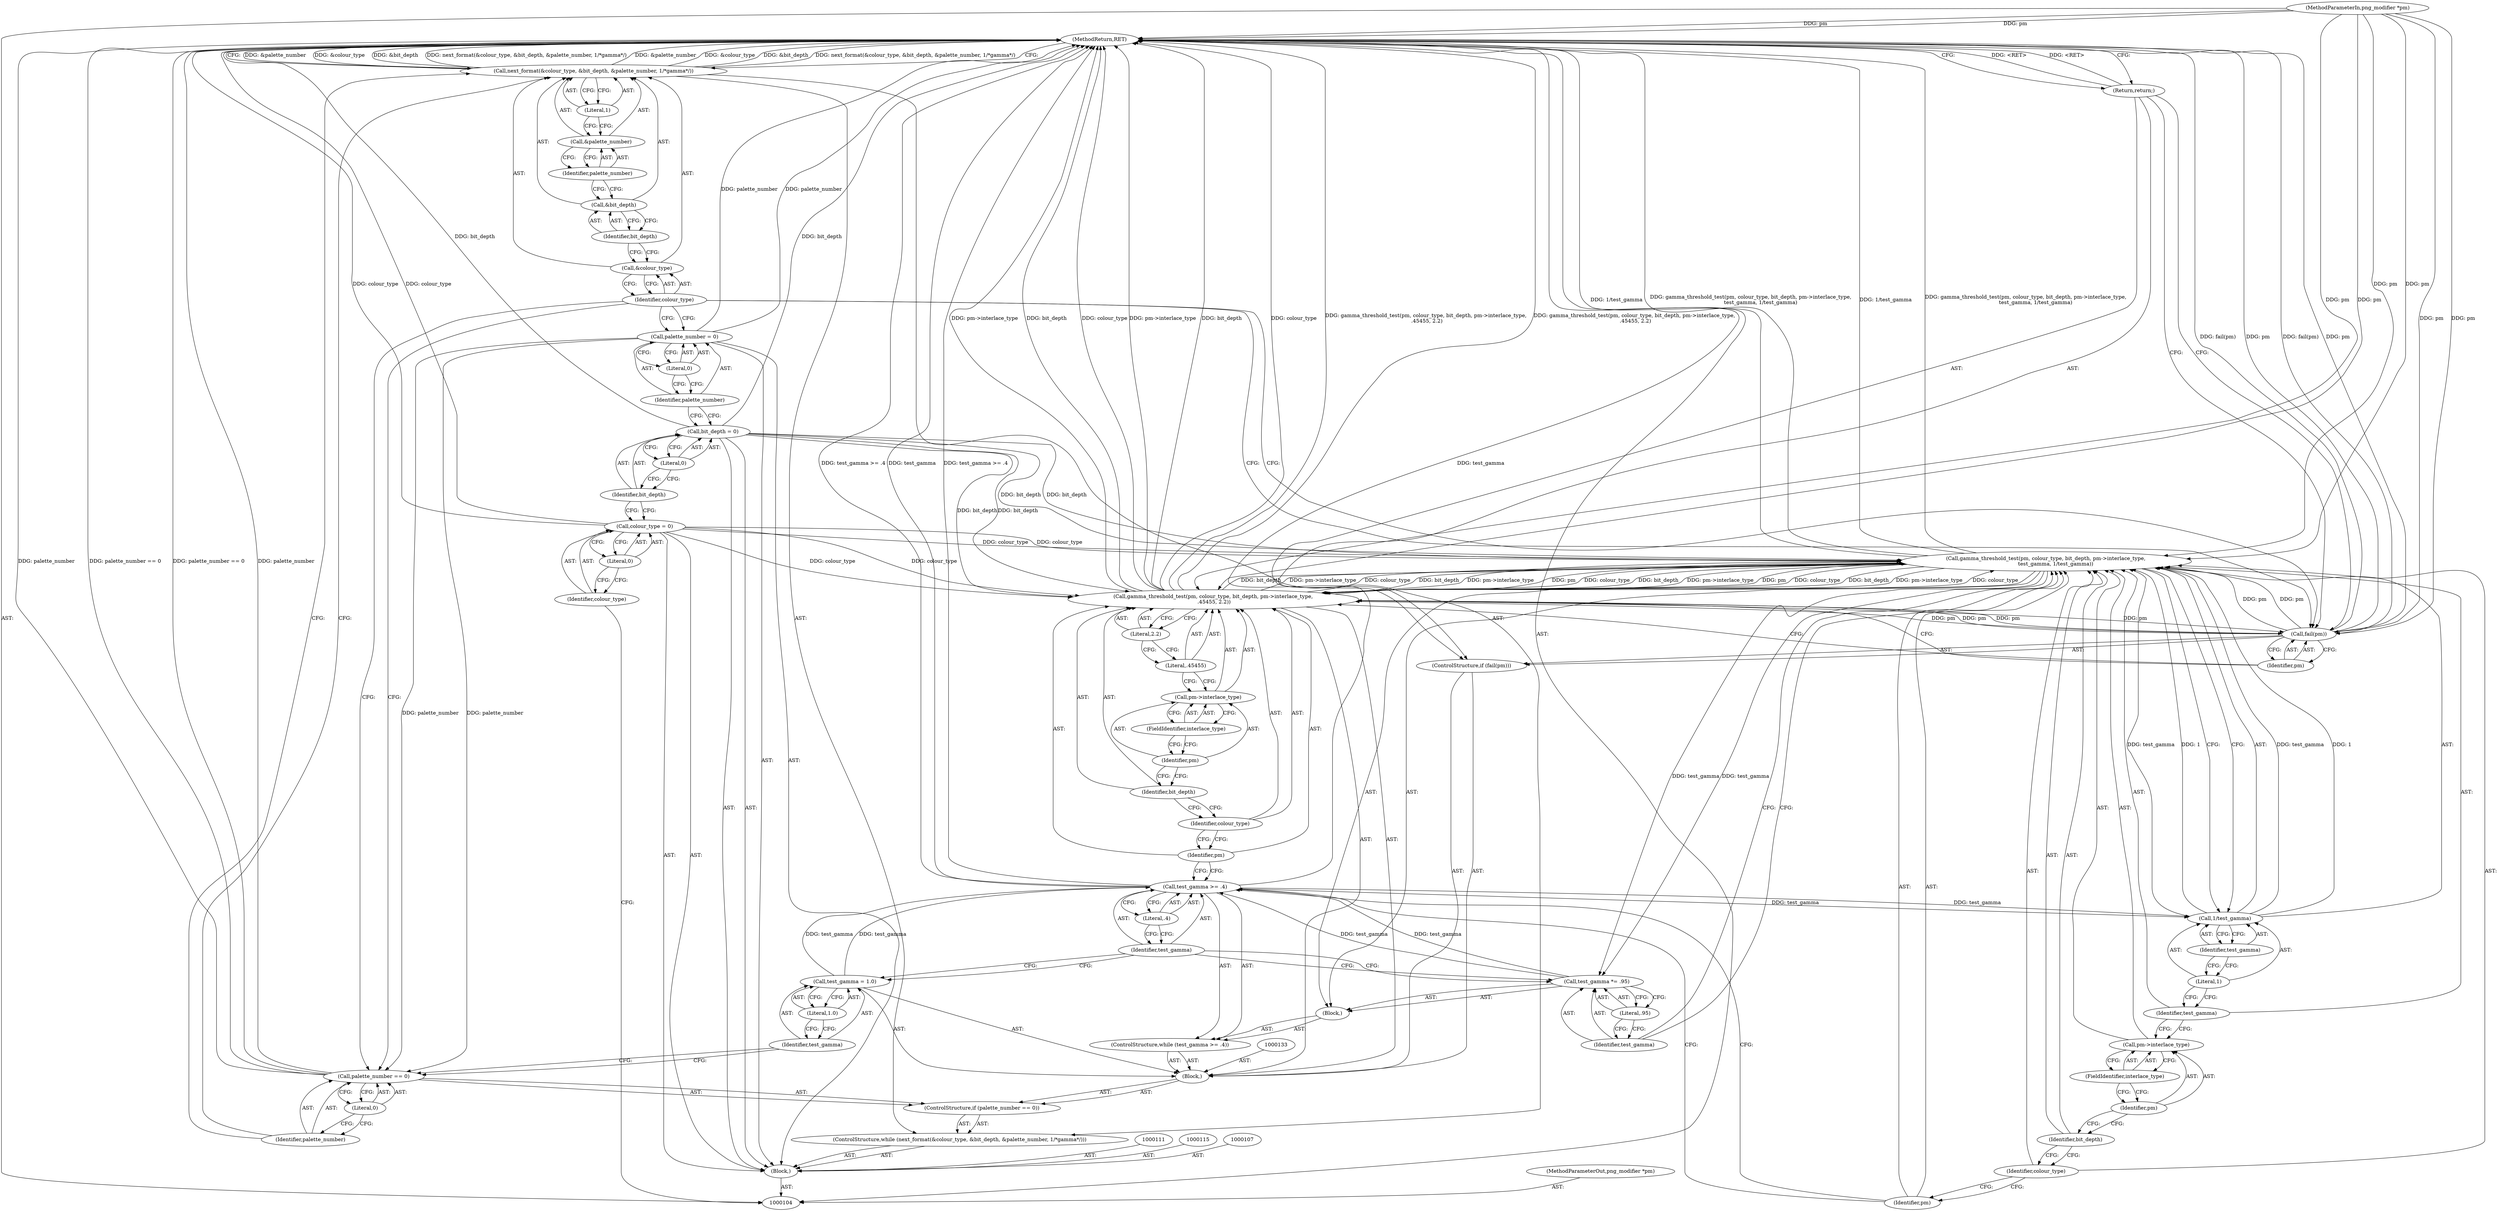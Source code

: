digraph "1_Android_9d4853418ab2f754c2b63e091c29c5529b8b86ca_116" {
"1000169" [label="(MethodReturn,RET)"];
"1000105" [label="(MethodParameterIn,png_modifier *pm)"];
"1000231" [label="(MethodParameterOut,png_modifier *pm)"];
"1000120" [label="(Call,next_format(&colour_type, &bit_depth, &palette_number, 1/*gamma*/))"];
"1000121" [label="(Call,&colour_type)"];
"1000122" [label="(Identifier,colour_type)"];
"1000119" [label="(ControlStructure,while (next_format(&colour_type, &bit_depth, &palette_number, 1/*gamma*/)))"];
"1000123" [label="(Call,&bit_depth)"];
"1000124" [label="(Identifier,bit_depth)"];
"1000125" [label="(Call,&palette_number)"];
"1000126" [label="(Identifier,palette_number)"];
"1000127" [label="(Literal,1)"];
"1000129" [label="(Call,palette_number == 0)"];
"1000130" [label="(Identifier,palette_number)"];
"1000131" [label="(Literal,0)"];
"1000128" [label="(ControlStructure,if (palette_number == 0))"];
"1000134" [label="(Call,test_gamma = 1.0)"];
"1000135" [label="(Identifier,test_gamma)"];
"1000136" [label="(Literal,1.0)"];
"1000132" [label="(Block,)"];
"1000138" [label="(Call,test_gamma >= .4)"];
"1000139" [label="(Identifier,test_gamma)"];
"1000140" [label="(Literal,.4)"];
"1000137" [label="(ControlStructure,while (test_gamma >= .4))"];
"1000141" [label="(Block,)"];
"1000106" [label="(Block,)"];
"1000143" [label="(Identifier,pm)"];
"1000144" [label="(Identifier,colour_type)"];
"1000145" [label="(Identifier,bit_depth)"];
"1000146" [label="(Call,pm->interlace_type)"];
"1000147" [label="(Identifier,pm)"];
"1000148" [label="(FieldIdentifier,interlace_type)"];
"1000142" [label="(Call,gamma_threshold_test(pm, colour_type, bit_depth, pm->interlace_type,\n            test_gamma, 1/test_gamma))"];
"1000149" [label="(Identifier,test_gamma)"];
"1000150" [label="(Call,1/test_gamma)"];
"1000151" [label="(Literal,1)"];
"1000152" [label="(Identifier,test_gamma)"];
"1000155" [label="(Literal,.95)"];
"1000153" [label="(Call,test_gamma *= .95)"];
"1000154" [label="(Identifier,test_gamma)"];
"1000157" [label="(Identifier,pm)"];
"1000158" [label="(Identifier,colour_type)"];
"1000159" [label="(Identifier,bit_depth)"];
"1000160" [label="(Call,pm->interlace_type)"];
"1000161" [label="(Identifier,pm)"];
"1000162" [label="(FieldIdentifier,interlace_type)"];
"1000156" [label="(Call,gamma_threshold_test(pm, colour_type, bit_depth, pm->interlace_type,\n .45455, 2.2))"];
"1000163" [label="(Literal,.45455)"];
"1000164" [label="(Literal,2.2)"];
"1000108" [label="(Call,colour_type = 0)"];
"1000109" [label="(Identifier,colour_type)"];
"1000110" [label="(Literal,0)"];
"1000165" [label="(ControlStructure,if (fail(pm)))"];
"1000167" [label="(Identifier,pm)"];
"1000166" [label="(Call,fail(pm))"];
"1000168" [label="(Return,return;)"];
"1000112" [label="(Call,bit_depth = 0)"];
"1000113" [label="(Identifier,bit_depth)"];
"1000114" [label="(Literal,0)"];
"1000116" [label="(Call,palette_number = 0)"];
"1000117" [label="(Identifier,palette_number)"];
"1000118" [label="(Literal,0)"];
"1000169" -> "1000104"  [label="AST: "];
"1000169" -> "1000168"  [label="CFG: "];
"1000169" -> "1000120"  [label="CFG: "];
"1000129" -> "1000169"  [label="DDG: palette_number"];
"1000129" -> "1000169"  [label="DDG: palette_number == 0"];
"1000142" -> "1000169"  [label="DDG: gamma_threshold_test(pm, colour_type, bit_depth, pm->interlace_type,\n            test_gamma, 1/test_gamma)"];
"1000142" -> "1000169"  [label="DDG: 1/test_gamma"];
"1000120" -> "1000169"  [label="DDG: &palette_number"];
"1000120" -> "1000169"  [label="DDG: &colour_type"];
"1000120" -> "1000169"  [label="DDG: &bit_depth"];
"1000120" -> "1000169"  [label="DDG: next_format(&colour_type, &bit_depth, &palette_number, 1/*gamma*/)"];
"1000105" -> "1000169"  [label="DDG: pm"];
"1000156" -> "1000169"  [label="DDG: pm->interlace_type"];
"1000156" -> "1000169"  [label="DDG: bit_depth"];
"1000156" -> "1000169"  [label="DDG: colour_type"];
"1000156" -> "1000169"  [label="DDG: gamma_threshold_test(pm, colour_type, bit_depth, pm->interlace_type,\n .45455, 2.2)"];
"1000166" -> "1000169"  [label="DDG: fail(pm)"];
"1000166" -> "1000169"  [label="DDG: pm"];
"1000108" -> "1000169"  [label="DDG: colour_type"];
"1000116" -> "1000169"  [label="DDG: palette_number"];
"1000138" -> "1000169"  [label="DDG: test_gamma"];
"1000138" -> "1000169"  [label="DDG: test_gamma >= .4"];
"1000112" -> "1000169"  [label="DDG: bit_depth"];
"1000168" -> "1000169"  [label="DDG: <RET>"];
"1000105" -> "1000104"  [label="AST: "];
"1000105" -> "1000169"  [label="DDG: pm"];
"1000105" -> "1000142"  [label="DDG: pm"];
"1000105" -> "1000156"  [label="DDG: pm"];
"1000105" -> "1000166"  [label="DDG: pm"];
"1000231" -> "1000104"  [label="AST: "];
"1000120" -> "1000119"  [label="AST: "];
"1000120" -> "1000127"  [label="CFG: "];
"1000121" -> "1000120"  [label="AST: "];
"1000123" -> "1000120"  [label="AST: "];
"1000125" -> "1000120"  [label="AST: "];
"1000127" -> "1000120"  [label="AST: "];
"1000130" -> "1000120"  [label="CFG: "];
"1000169" -> "1000120"  [label="CFG: "];
"1000120" -> "1000169"  [label="DDG: &palette_number"];
"1000120" -> "1000169"  [label="DDG: &colour_type"];
"1000120" -> "1000169"  [label="DDG: &bit_depth"];
"1000120" -> "1000169"  [label="DDG: next_format(&colour_type, &bit_depth, &palette_number, 1/*gamma*/)"];
"1000121" -> "1000120"  [label="AST: "];
"1000121" -> "1000122"  [label="CFG: "];
"1000122" -> "1000121"  [label="AST: "];
"1000124" -> "1000121"  [label="CFG: "];
"1000122" -> "1000121"  [label="AST: "];
"1000122" -> "1000166"  [label="CFG: "];
"1000122" -> "1000129"  [label="CFG: "];
"1000122" -> "1000116"  [label="CFG: "];
"1000121" -> "1000122"  [label="CFG: "];
"1000119" -> "1000106"  [label="AST: "];
"1000120" -> "1000119"  [label="AST: "];
"1000128" -> "1000119"  [label="AST: "];
"1000123" -> "1000120"  [label="AST: "];
"1000123" -> "1000124"  [label="CFG: "];
"1000124" -> "1000123"  [label="AST: "];
"1000126" -> "1000123"  [label="CFG: "];
"1000124" -> "1000123"  [label="AST: "];
"1000124" -> "1000121"  [label="CFG: "];
"1000123" -> "1000124"  [label="CFG: "];
"1000125" -> "1000120"  [label="AST: "];
"1000125" -> "1000126"  [label="CFG: "];
"1000126" -> "1000125"  [label="AST: "];
"1000127" -> "1000125"  [label="CFG: "];
"1000126" -> "1000125"  [label="AST: "];
"1000126" -> "1000123"  [label="CFG: "];
"1000125" -> "1000126"  [label="CFG: "];
"1000127" -> "1000120"  [label="AST: "];
"1000127" -> "1000125"  [label="CFG: "];
"1000120" -> "1000127"  [label="CFG: "];
"1000129" -> "1000128"  [label="AST: "];
"1000129" -> "1000131"  [label="CFG: "];
"1000130" -> "1000129"  [label="AST: "];
"1000131" -> "1000129"  [label="AST: "];
"1000122" -> "1000129"  [label="CFG: "];
"1000135" -> "1000129"  [label="CFG: "];
"1000129" -> "1000169"  [label="DDG: palette_number"];
"1000129" -> "1000169"  [label="DDG: palette_number == 0"];
"1000116" -> "1000129"  [label="DDG: palette_number"];
"1000130" -> "1000129"  [label="AST: "];
"1000130" -> "1000120"  [label="CFG: "];
"1000131" -> "1000130"  [label="CFG: "];
"1000131" -> "1000129"  [label="AST: "];
"1000131" -> "1000130"  [label="CFG: "];
"1000129" -> "1000131"  [label="CFG: "];
"1000128" -> "1000119"  [label="AST: "];
"1000129" -> "1000128"  [label="AST: "];
"1000132" -> "1000128"  [label="AST: "];
"1000134" -> "1000132"  [label="AST: "];
"1000134" -> "1000136"  [label="CFG: "];
"1000135" -> "1000134"  [label="AST: "];
"1000136" -> "1000134"  [label="AST: "];
"1000139" -> "1000134"  [label="CFG: "];
"1000134" -> "1000138"  [label="DDG: test_gamma"];
"1000135" -> "1000134"  [label="AST: "];
"1000135" -> "1000129"  [label="CFG: "];
"1000136" -> "1000135"  [label="CFG: "];
"1000136" -> "1000134"  [label="AST: "];
"1000136" -> "1000135"  [label="CFG: "];
"1000134" -> "1000136"  [label="CFG: "];
"1000132" -> "1000128"  [label="AST: "];
"1000133" -> "1000132"  [label="AST: "];
"1000134" -> "1000132"  [label="AST: "];
"1000137" -> "1000132"  [label="AST: "];
"1000156" -> "1000132"  [label="AST: "];
"1000165" -> "1000132"  [label="AST: "];
"1000138" -> "1000137"  [label="AST: "];
"1000138" -> "1000140"  [label="CFG: "];
"1000139" -> "1000138"  [label="AST: "];
"1000140" -> "1000138"  [label="AST: "];
"1000143" -> "1000138"  [label="CFG: "];
"1000157" -> "1000138"  [label="CFG: "];
"1000138" -> "1000169"  [label="DDG: test_gamma"];
"1000138" -> "1000169"  [label="DDG: test_gamma >= .4"];
"1000153" -> "1000138"  [label="DDG: test_gamma"];
"1000134" -> "1000138"  [label="DDG: test_gamma"];
"1000138" -> "1000150"  [label="DDG: test_gamma"];
"1000139" -> "1000138"  [label="AST: "];
"1000139" -> "1000153"  [label="CFG: "];
"1000139" -> "1000134"  [label="CFG: "];
"1000140" -> "1000139"  [label="CFG: "];
"1000140" -> "1000138"  [label="AST: "];
"1000140" -> "1000139"  [label="CFG: "];
"1000138" -> "1000140"  [label="CFG: "];
"1000137" -> "1000132"  [label="AST: "];
"1000138" -> "1000137"  [label="AST: "];
"1000141" -> "1000137"  [label="AST: "];
"1000141" -> "1000137"  [label="AST: "];
"1000142" -> "1000141"  [label="AST: "];
"1000153" -> "1000141"  [label="AST: "];
"1000106" -> "1000104"  [label="AST: "];
"1000107" -> "1000106"  [label="AST: "];
"1000108" -> "1000106"  [label="AST: "];
"1000111" -> "1000106"  [label="AST: "];
"1000112" -> "1000106"  [label="AST: "];
"1000115" -> "1000106"  [label="AST: "];
"1000116" -> "1000106"  [label="AST: "];
"1000119" -> "1000106"  [label="AST: "];
"1000143" -> "1000142"  [label="AST: "];
"1000143" -> "1000138"  [label="CFG: "];
"1000144" -> "1000143"  [label="CFG: "];
"1000144" -> "1000142"  [label="AST: "];
"1000144" -> "1000143"  [label="CFG: "];
"1000145" -> "1000144"  [label="CFG: "];
"1000145" -> "1000142"  [label="AST: "];
"1000145" -> "1000144"  [label="CFG: "];
"1000147" -> "1000145"  [label="CFG: "];
"1000146" -> "1000142"  [label="AST: "];
"1000146" -> "1000148"  [label="CFG: "];
"1000147" -> "1000146"  [label="AST: "];
"1000148" -> "1000146"  [label="AST: "];
"1000149" -> "1000146"  [label="CFG: "];
"1000147" -> "1000146"  [label="AST: "];
"1000147" -> "1000145"  [label="CFG: "];
"1000148" -> "1000147"  [label="CFG: "];
"1000148" -> "1000146"  [label="AST: "];
"1000148" -> "1000147"  [label="CFG: "];
"1000146" -> "1000148"  [label="CFG: "];
"1000142" -> "1000141"  [label="AST: "];
"1000142" -> "1000150"  [label="CFG: "];
"1000143" -> "1000142"  [label="AST: "];
"1000144" -> "1000142"  [label="AST: "];
"1000145" -> "1000142"  [label="AST: "];
"1000146" -> "1000142"  [label="AST: "];
"1000149" -> "1000142"  [label="AST: "];
"1000150" -> "1000142"  [label="AST: "];
"1000154" -> "1000142"  [label="CFG: "];
"1000142" -> "1000169"  [label="DDG: gamma_threshold_test(pm, colour_type, bit_depth, pm->interlace_type,\n            test_gamma, 1/test_gamma)"];
"1000142" -> "1000169"  [label="DDG: 1/test_gamma"];
"1000166" -> "1000142"  [label="DDG: pm"];
"1000105" -> "1000142"  [label="DDG: pm"];
"1000108" -> "1000142"  [label="DDG: colour_type"];
"1000156" -> "1000142"  [label="DDG: colour_type"];
"1000156" -> "1000142"  [label="DDG: bit_depth"];
"1000156" -> "1000142"  [label="DDG: pm->interlace_type"];
"1000112" -> "1000142"  [label="DDG: bit_depth"];
"1000150" -> "1000142"  [label="DDG: test_gamma"];
"1000150" -> "1000142"  [label="DDG: 1"];
"1000142" -> "1000153"  [label="DDG: test_gamma"];
"1000142" -> "1000156"  [label="DDG: pm"];
"1000142" -> "1000156"  [label="DDG: colour_type"];
"1000142" -> "1000156"  [label="DDG: bit_depth"];
"1000142" -> "1000156"  [label="DDG: pm->interlace_type"];
"1000149" -> "1000142"  [label="AST: "];
"1000149" -> "1000146"  [label="CFG: "];
"1000151" -> "1000149"  [label="CFG: "];
"1000150" -> "1000142"  [label="AST: "];
"1000150" -> "1000152"  [label="CFG: "];
"1000151" -> "1000150"  [label="AST: "];
"1000152" -> "1000150"  [label="AST: "];
"1000142" -> "1000150"  [label="CFG: "];
"1000150" -> "1000142"  [label="DDG: test_gamma"];
"1000150" -> "1000142"  [label="DDG: 1"];
"1000138" -> "1000150"  [label="DDG: test_gamma"];
"1000151" -> "1000150"  [label="AST: "];
"1000151" -> "1000149"  [label="CFG: "];
"1000152" -> "1000151"  [label="CFG: "];
"1000152" -> "1000150"  [label="AST: "];
"1000152" -> "1000151"  [label="CFG: "];
"1000150" -> "1000152"  [label="CFG: "];
"1000155" -> "1000153"  [label="AST: "];
"1000155" -> "1000154"  [label="CFG: "];
"1000153" -> "1000155"  [label="CFG: "];
"1000153" -> "1000141"  [label="AST: "];
"1000153" -> "1000155"  [label="CFG: "];
"1000154" -> "1000153"  [label="AST: "];
"1000155" -> "1000153"  [label="AST: "];
"1000139" -> "1000153"  [label="CFG: "];
"1000153" -> "1000138"  [label="DDG: test_gamma"];
"1000142" -> "1000153"  [label="DDG: test_gamma"];
"1000154" -> "1000153"  [label="AST: "];
"1000154" -> "1000142"  [label="CFG: "];
"1000155" -> "1000154"  [label="CFG: "];
"1000157" -> "1000156"  [label="AST: "];
"1000157" -> "1000138"  [label="CFG: "];
"1000158" -> "1000157"  [label="CFG: "];
"1000158" -> "1000156"  [label="AST: "];
"1000158" -> "1000157"  [label="CFG: "];
"1000159" -> "1000158"  [label="CFG: "];
"1000159" -> "1000156"  [label="AST: "];
"1000159" -> "1000158"  [label="CFG: "];
"1000161" -> "1000159"  [label="CFG: "];
"1000160" -> "1000156"  [label="AST: "];
"1000160" -> "1000162"  [label="CFG: "];
"1000161" -> "1000160"  [label="AST: "];
"1000162" -> "1000160"  [label="AST: "];
"1000163" -> "1000160"  [label="CFG: "];
"1000161" -> "1000160"  [label="AST: "];
"1000161" -> "1000159"  [label="CFG: "];
"1000162" -> "1000161"  [label="CFG: "];
"1000162" -> "1000160"  [label="AST: "];
"1000162" -> "1000161"  [label="CFG: "];
"1000160" -> "1000162"  [label="CFG: "];
"1000156" -> "1000132"  [label="AST: "];
"1000156" -> "1000164"  [label="CFG: "];
"1000157" -> "1000156"  [label="AST: "];
"1000158" -> "1000156"  [label="AST: "];
"1000159" -> "1000156"  [label="AST: "];
"1000160" -> "1000156"  [label="AST: "];
"1000163" -> "1000156"  [label="AST: "];
"1000164" -> "1000156"  [label="AST: "];
"1000167" -> "1000156"  [label="CFG: "];
"1000156" -> "1000169"  [label="DDG: pm->interlace_type"];
"1000156" -> "1000169"  [label="DDG: bit_depth"];
"1000156" -> "1000169"  [label="DDG: colour_type"];
"1000156" -> "1000169"  [label="DDG: gamma_threshold_test(pm, colour_type, bit_depth, pm->interlace_type,\n .45455, 2.2)"];
"1000156" -> "1000142"  [label="DDG: colour_type"];
"1000156" -> "1000142"  [label="DDG: bit_depth"];
"1000156" -> "1000142"  [label="DDG: pm->interlace_type"];
"1000166" -> "1000156"  [label="DDG: pm"];
"1000142" -> "1000156"  [label="DDG: pm"];
"1000142" -> "1000156"  [label="DDG: colour_type"];
"1000142" -> "1000156"  [label="DDG: bit_depth"];
"1000142" -> "1000156"  [label="DDG: pm->interlace_type"];
"1000105" -> "1000156"  [label="DDG: pm"];
"1000108" -> "1000156"  [label="DDG: colour_type"];
"1000112" -> "1000156"  [label="DDG: bit_depth"];
"1000156" -> "1000166"  [label="DDG: pm"];
"1000163" -> "1000156"  [label="AST: "];
"1000163" -> "1000160"  [label="CFG: "];
"1000164" -> "1000163"  [label="CFG: "];
"1000164" -> "1000156"  [label="AST: "];
"1000164" -> "1000163"  [label="CFG: "];
"1000156" -> "1000164"  [label="CFG: "];
"1000108" -> "1000106"  [label="AST: "];
"1000108" -> "1000110"  [label="CFG: "];
"1000109" -> "1000108"  [label="AST: "];
"1000110" -> "1000108"  [label="AST: "];
"1000113" -> "1000108"  [label="CFG: "];
"1000108" -> "1000169"  [label="DDG: colour_type"];
"1000108" -> "1000142"  [label="DDG: colour_type"];
"1000108" -> "1000156"  [label="DDG: colour_type"];
"1000109" -> "1000108"  [label="AST: "];
"1000109" -> "1000104"  [label="CFG: "];
"1000110" -> "1000109"  [label="CFG: "];
"1000110" -> "1000108"  [label="AST: "];
"1000110" -> "1000109"  [label="CFG: "];
"1000108" -> "1000110"  [label="CFG: "];
"1000165" -> "1000132"  [label="AST: "];
"1000166" -> "1000165"  [label="AST: "];
"1000168" -> "1000165"  [label="AST: "];
"1000167" -> "1000166"  [label="AST: "];
"1000167" -> "1000156"  [label="CFG: "];
"1000166" -> "1000167"  [label="CFG: "];
"1000166" -> "1000165"  [label="AST: "];
"1000166" -> "1000167"  [label="CFG: "];
"1000167" -> "1000166"  [label="AST: "];
"1000122" -> "1000166"  [label="CFG: "];
"1000168" -> "1000166"  [label="CFG: "];
"1000166" -> "1000169"  [label="DDG: fail(pm)"];
"1000166" -> "1000169"  [label="DDG: pm"];
"1000166" -> "1000142"  [label="DDG: pm"];
"1000166" -> "1000156"  [label="DDG: pm"];
"1000156" -> "1000166"  [label="DDG: pm"];
"1000105" -> "1000166"  [label="DDG: pm"];
"1000168" -> "1000165"  [label="AST: "];
"1000168" -> "1000166"  [label="CFG: "];
"1000169" -> "1000168"  [label="CFG: "];
"1000168" -> "1000169"  [label="DDG: <RET>"];
"1000112" -> "1000106"  [label="AST: "];
"1000112" -> "1000114"  [label="CFG: "];
"1000113" -> "1000112"  [label="AST: "];
"1000114" -> "1000112"  [label="AST: "];
"1000117" -> "1000112"  [label="CFG: "];
"1000112" -> "1000169"  [label="DDG: bit_depth"];
"1000112" -> "1000142"  [label="DDG: bit_depth"];
"1000112" -> "1000156"  [label="DDG: bit_depth"];
"1000113" -> "1000112"  [label="AST: "];
"1000113" -> "1000108"  [label="CFG: "];
"1000114" -> "1000113"  [label="CFG: "];
"1000114" -> "1000112"  [label="AST: "];
"1000114" -> "1000113"  [label="CFG: "];
"1000112" -> "1000114"  [label="CFG: "];
"1000116" -> "1000106"  [label="AST: "];
"1000116" -> "1000118"  [label="CFG: "];
"1000117" -> "1000116"  [label="AST: "];
"1000118" -> "1000116"  [label="AST: "];
"1000122" -> "1000116"  [label="CFG: "];
"1000116" -> "1000169"  [label="DDG: palette_number"];
"1000116" -> "1000129"  [label="DDG: palette_number"];
"1000117" -> "1000116"  [label="AST: "];
"1000117" -> "1000112"  [label="CFG: "];
"1000118" -> "1000117"  [label="CFG: "];
"1000118" -> "1000116"  [label="AST: "];
"1000118" -> "1000117"  [label="CFG: "];
"1000116" -> "1000118"  [label="CFG: "];
}
